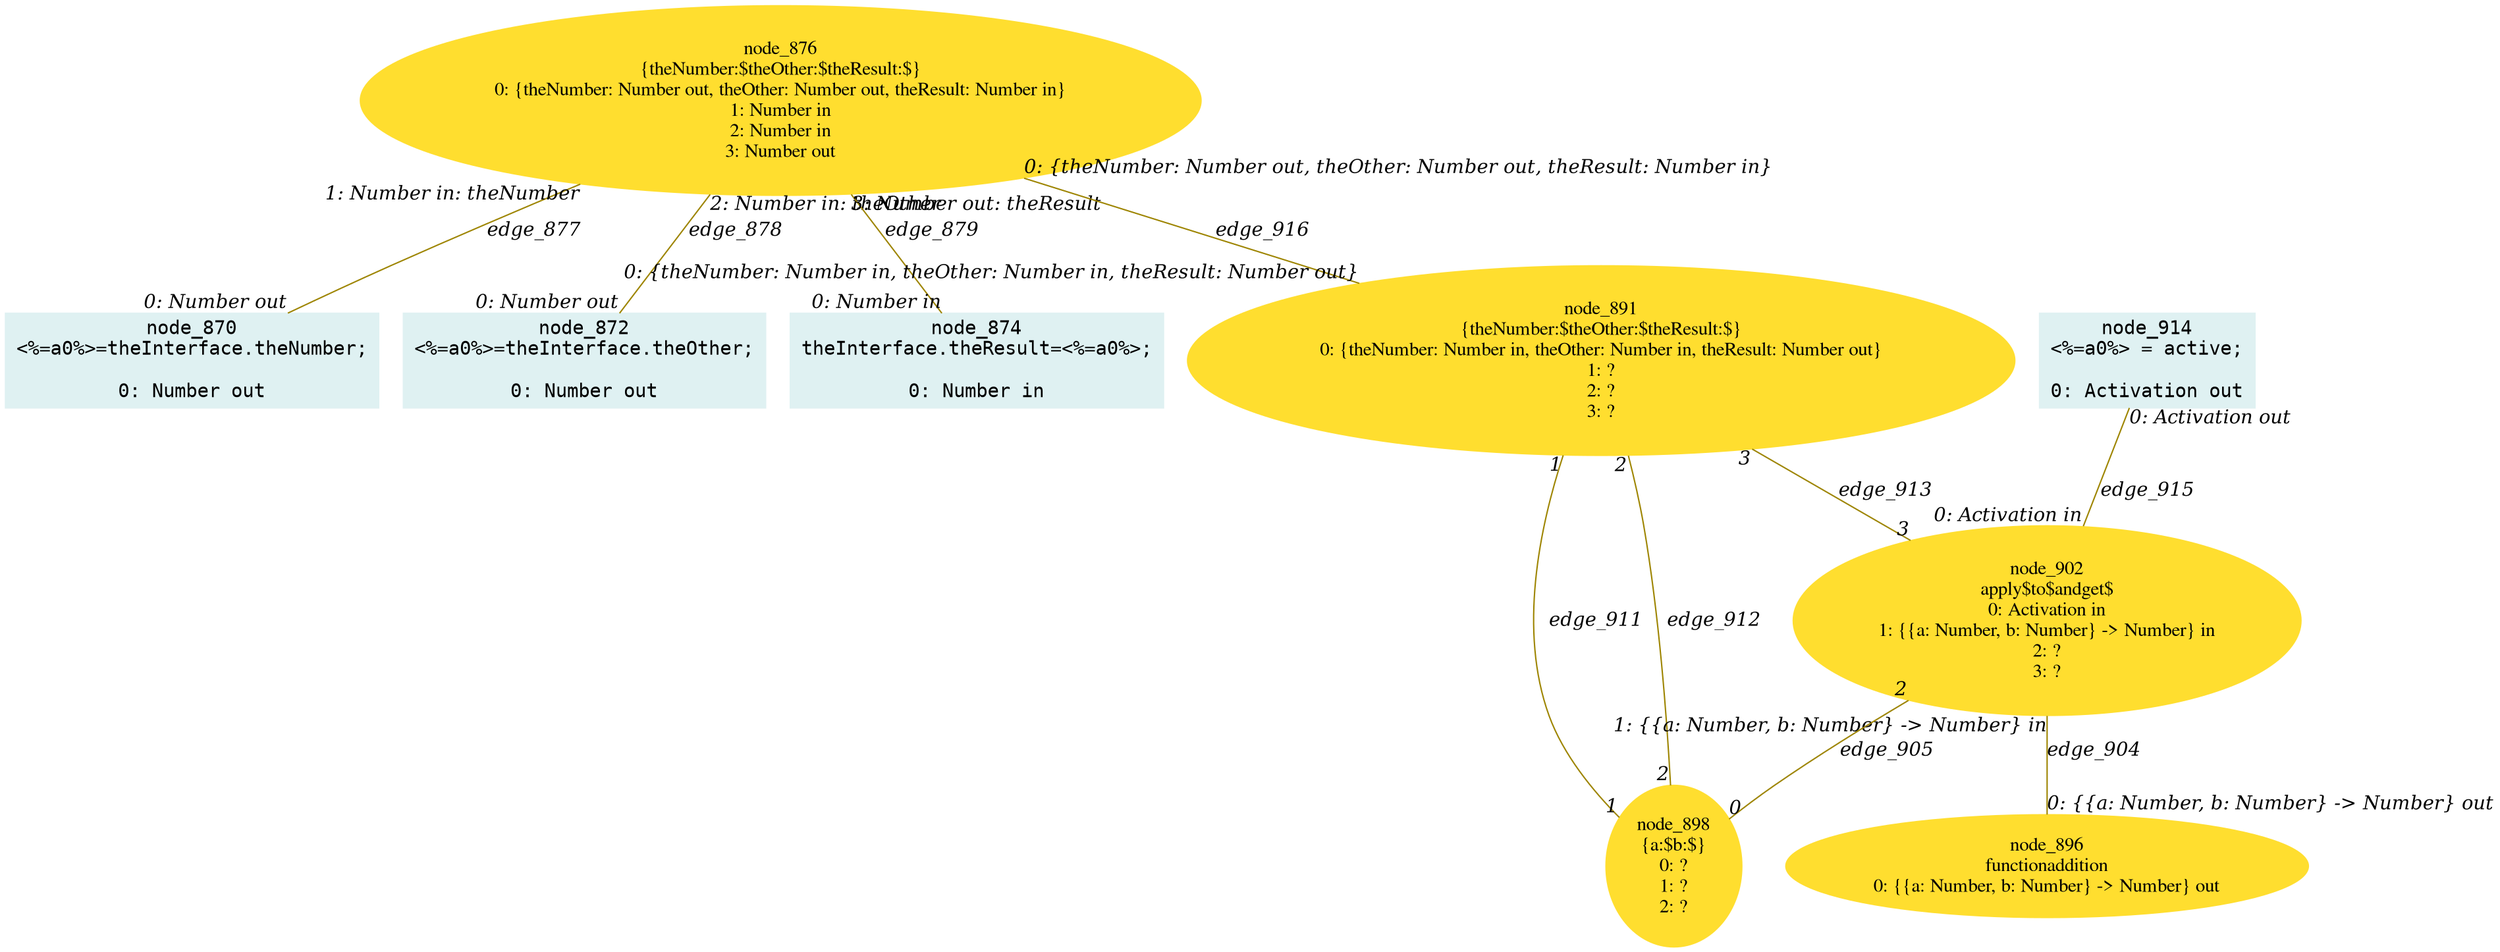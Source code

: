 digraph g{node_870 [shape="box", style="filled", color="#dff1f2", fontname="Courier", label="node_870
<%=a0%>=theInterface.theNumber;

0: Number out" ]
node_872 [shape="box", style="filled", color="#dff1f2", fontname="Courier", label="node_872
<%=a0%>=theInterface.theOther;

0: Number out" ]
node_874 [shape="box", style="filled", color="#dff1f2", fontname="Courier", label="node_874
theInterface.theResult=<%=a0%>;

0: Number in" ]
node_876 [shape="ellipse", style="filled", color="#ffde2f", fontname="Times", label="node_876
{theNumber:$theOther:$theResult:$}
0: {theNumber: Number out, theOther: Number out, theResult: Number in}
1: Number in
2: Number in
3: Number out" ]
node_891 [shape="ellipse", style="filled", color="#ffde2f", fontname="Times", label="node_891
{theNumber:$theOther:$theResult:$}
0: {theNumber: Number in, theOther: Number in, theResult: Number out}
1: ?
2: ?
3: ?" ]
node_896 [shape="ellipse", style="filled", color="#ffde2f", fontname="Times", label="node_896
functionaddition
0: {{a: Number, b: Number} -> Number} out" ]
node_898 [shape="ellipse", style="filled", color="#ffde2f", fontname="Times", label="node_898
{a:$b:$}
0: ?
1: ?
2: ?" ]
node_902 [shape="ellipse", style="filled", color="#ffde2f", fontname="Times", label="node_902
apply$to$andget$
0: Activation in
1: {{a: Number, b: Number} -> Number} in
2: ?
3: ?" ]
node_914 [shape="box", style="filled", color="#dff1f2", fontname="Courier", label="node_914
<%=a0%> = active;

0: Activation out" ]
node_876 -> node_870 [dir=none, arrowHead=none, fontname="Times-Italic", arrowsize=1, color="#9d8400", label="edge_877",  headlabel="0: Number out", taillabel="1: Number in: theNumber" ]
node_876 -> node_872 [dir=none, arrowHead=none, fontname="Times-Italic", arrowsize=1, color="#9d8400", label="edge_878",  headlabel="0: Number out", taillabel="2: Number in: theOther" ]
node_876 -> node_874 [dir=none, arrowHead=none, fontname="Times-Italic", arrowsize=1, color="#9d8400", label="edge_879",  headlabel="0: Number in", taillabel="3: Number out: theResult" ]
node_902 -> node_896 [dir=none, arrowHead=none, fontname="Times-Italic", arrowsize=1, color="#9d8400", label="edge_904",  headlabel="0: {{a: Number, b: Number} -> Number} out", taillabel="1: {{a: Number, b: Number} -> Number} in" ]
node_902 -> node_898 [dir=none, arrowHead=none, fontname="Times-Italic", arrowsize=1, color="#9d8400", label="edge_905",  headlabel="0", taillabel="2" ]
node_891 -> node_898 [dir=none, arrowHead=none, fontname="Times-Italic", arrowsize=1, color="#9d8400", label="edge_911",  headlabel="1", taillabel="1" ]
node_891 -> node_898 [dir=none, arrowHead=none, fontname="Times-Italic", arrowsize=1, color="#9d8400", label="edge_912",  headlabel="2", taillabel="2" ]
node_891 -> node_902 [dir=none, arrowHead=none, fontname="Times-Italic", arrowsize=1, color="#9d8400", label="edge_913",  headlabel="3", taillabel="3" ]
node_914 -> node_902 [dir=none, arrowHead=none, fontname="Times-Italic", arrowsize=1, color="#9d8400", label="edge_915",  headlabel="0: Activation in", taillabel="0: Activation out" ]
node_876 -> node_891 [dir=none, arrowHead=none, fontname="Times-Italic", arrowsize=1, color="#9d8400", label="edge_916",  headlabel="0: {theNumber: Number in, theOther: Number in, theResult: Number out}", taillabel="0: {theNumber: Number out, theOther: Number out, theResult: Number in}" ]
}